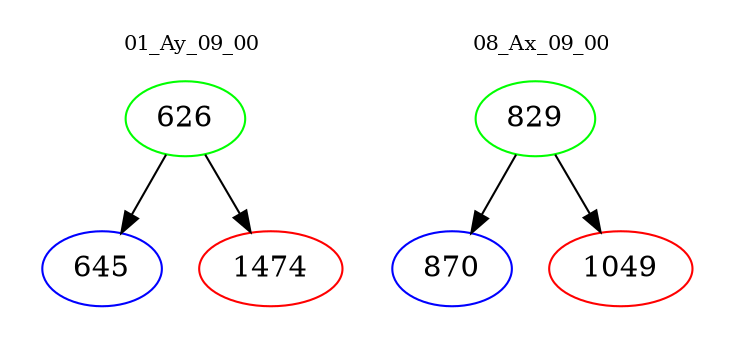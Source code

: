 digraph{
subgraph cluster_0 {
color = white
label = "01_Ay_09_00";
fontsize=10;
T0_626 [label="626", color="green"]
T0_626 -> T0_645 [color="black"]
T0_645 [label="645", color="blue"]
T0_626 -> T0_1474 [color="black"]
T0_1474 [label="1474", color="red"]
}
subgraph cluster_1 {
color = white
label = "08_Ax_09_00";
fontsize=10;
T1_829 [label="829", color="green"]
T1_829 -> T1_870 [color="black"]
T1_870 [label="870", color="blue"]
T1_829 -> T1_1049 [color="black"]
T1_1049 [label="1049", color="red"]
}
}
